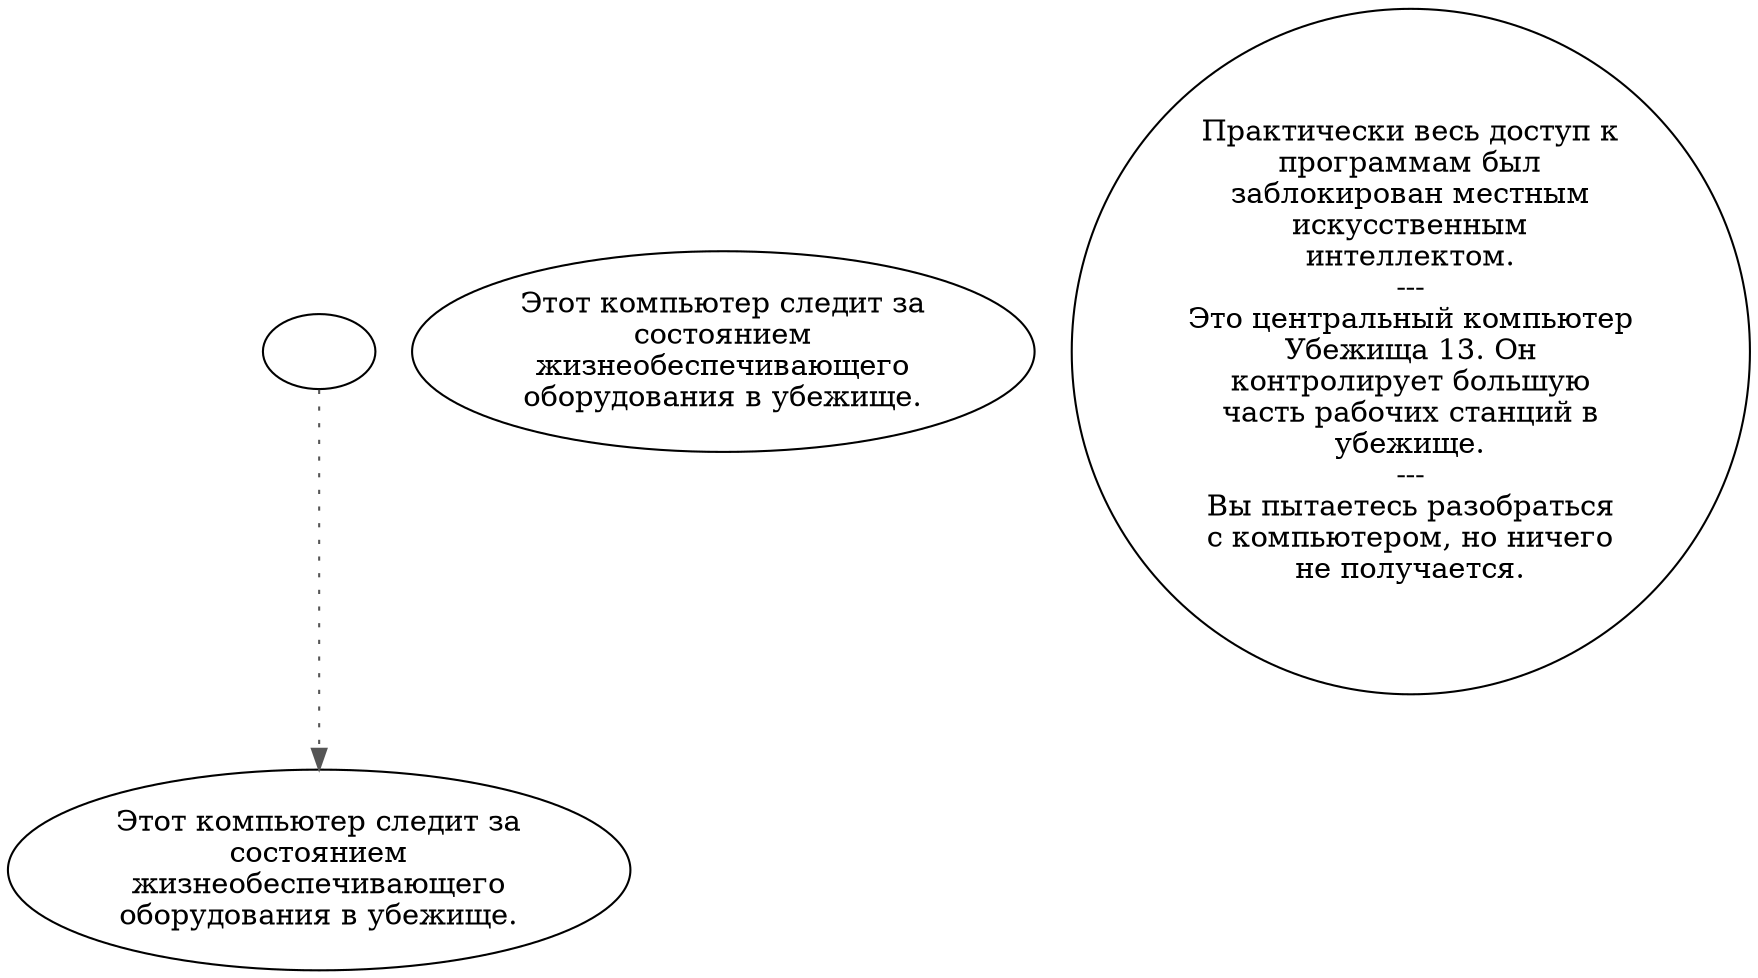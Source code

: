 digraph corecomp {
  "start" [style=filled       fillcolor="#FFFFFF"       color="#000000"]
  "start" -> "description_p_proc" [style=dotted color="#555555"]
  "start" [label=""]
  "description_p_proc" [style=filled       fillcolor="#FFFFFF"       color="#000000"]
  "description_p_proc" [label="Этот компьютер следит за\nсостоянием\nжизнеобеспечивающего\nоборудования в убежище."]
  "use_p_proc" [style=filled       fillcolor="#FFFFFF"       color="#000000"]
  "use_p_proc" [label="Этот компьютер следит за\nсостоянием\nжизнеобеспечивающего\nоборудования в убежище."]
  "use_skill_on_p_proc" [style=filled       fillcolor="#FFFFFF"       color="#000000"]
  "use_skill_on_p_proc" [label="Практически весь доступ к\nпрограммам был\nзаблокирован местным\nискусственным\nинтеллектом.\n---\nЭто центральный компьютер\nУбежища 13. Он\nконтролирует большую\nчасть рабочих станций в\nубежище.\n---\nВы пытаетесь разобраться\nс компьютером, но ничего\nне получается."]
}
